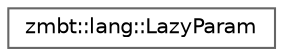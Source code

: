 digraph "Graphical Class Hierarchy"
{
 // LATEX_PDF_SIZE
  bgcolor="transparent";
  edge [fontname=Helvetica,fontsize=10,labelfontname=Helvetica,labelfontsize=10];
  node [fontname=Helvetica,fontsize=10,shape=box,height=0.2,width=0.4];
  rankdir="LR";
  Node0 [id="Node000000",label="zmbt::lang::LazyParam",height=0.2,width=0.4,color="grey40", fillcolor="white", style="filled",URL="$classzmbt_1_1lang_1_1LazyParam.html",tooltip=" "];
}
